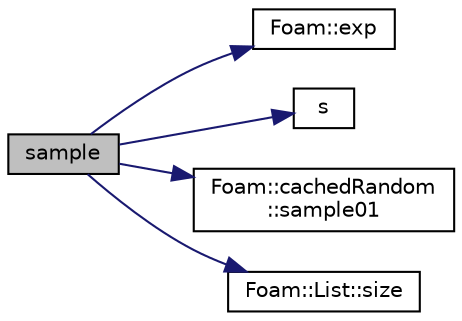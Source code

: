 digraph "sample"
{
  bgcolor="transparent";
  edge [fontname="Helvetica",fontsize="10",labelfontname="Helvetica",labelfontsize="10"];
  node [fontname="Helvetica",fontsize="10",shape=record];
  rankdir="LR";
  Node1 [label="sample",height=0.2,width=0.4,color="black", fillcolor="grey75", style="filled", fontcolor="black"];
  Node1 -> Node2 [color="midnightblue",fontsize="10",style="solid",fontname="Helvetica"];
  Node2 [label="Foam::exp",height=0.2,width=0.4,color="black",URL="$a10887.html#a12bca6c677fcf0977532179c3cb9bb89"];
  Node1 -> Node3 [color="midnightblue",fontsize="10",style="solid",fontname="Helvetica"];
  Node3 [label="s",height=0.2,width=0.4,color="black",URL="$a04420.html#a6d6b99210a64ad23792eb7a3b0411c42"];
  Node1 -> Node4 [color="midnightblue",fontsize="10",style="solid",fontname="Helvetica"];
  Node4 [label="Foam::cachedRandom\l::sample01",height=0.2,width=0.4,color="black",URL="$a00185.html#a69e8ec3910ef84b36df7af5b8e692c0a",tooltip="Return a sample whose components lie in the range 0-1. "];
  Node1 -> Node5 [color="midnightblue",fontsize="10",style="solid",fontname="Helvetica"];
  Node5 [label="Foam::List::size",height=0.2,width=0.4,color="black",URL="$a01392.html#a8a5f6fa29bd4b500caf186f60245b384",tooltip="Override size to be inconsistent with allocated storage. "];
}
